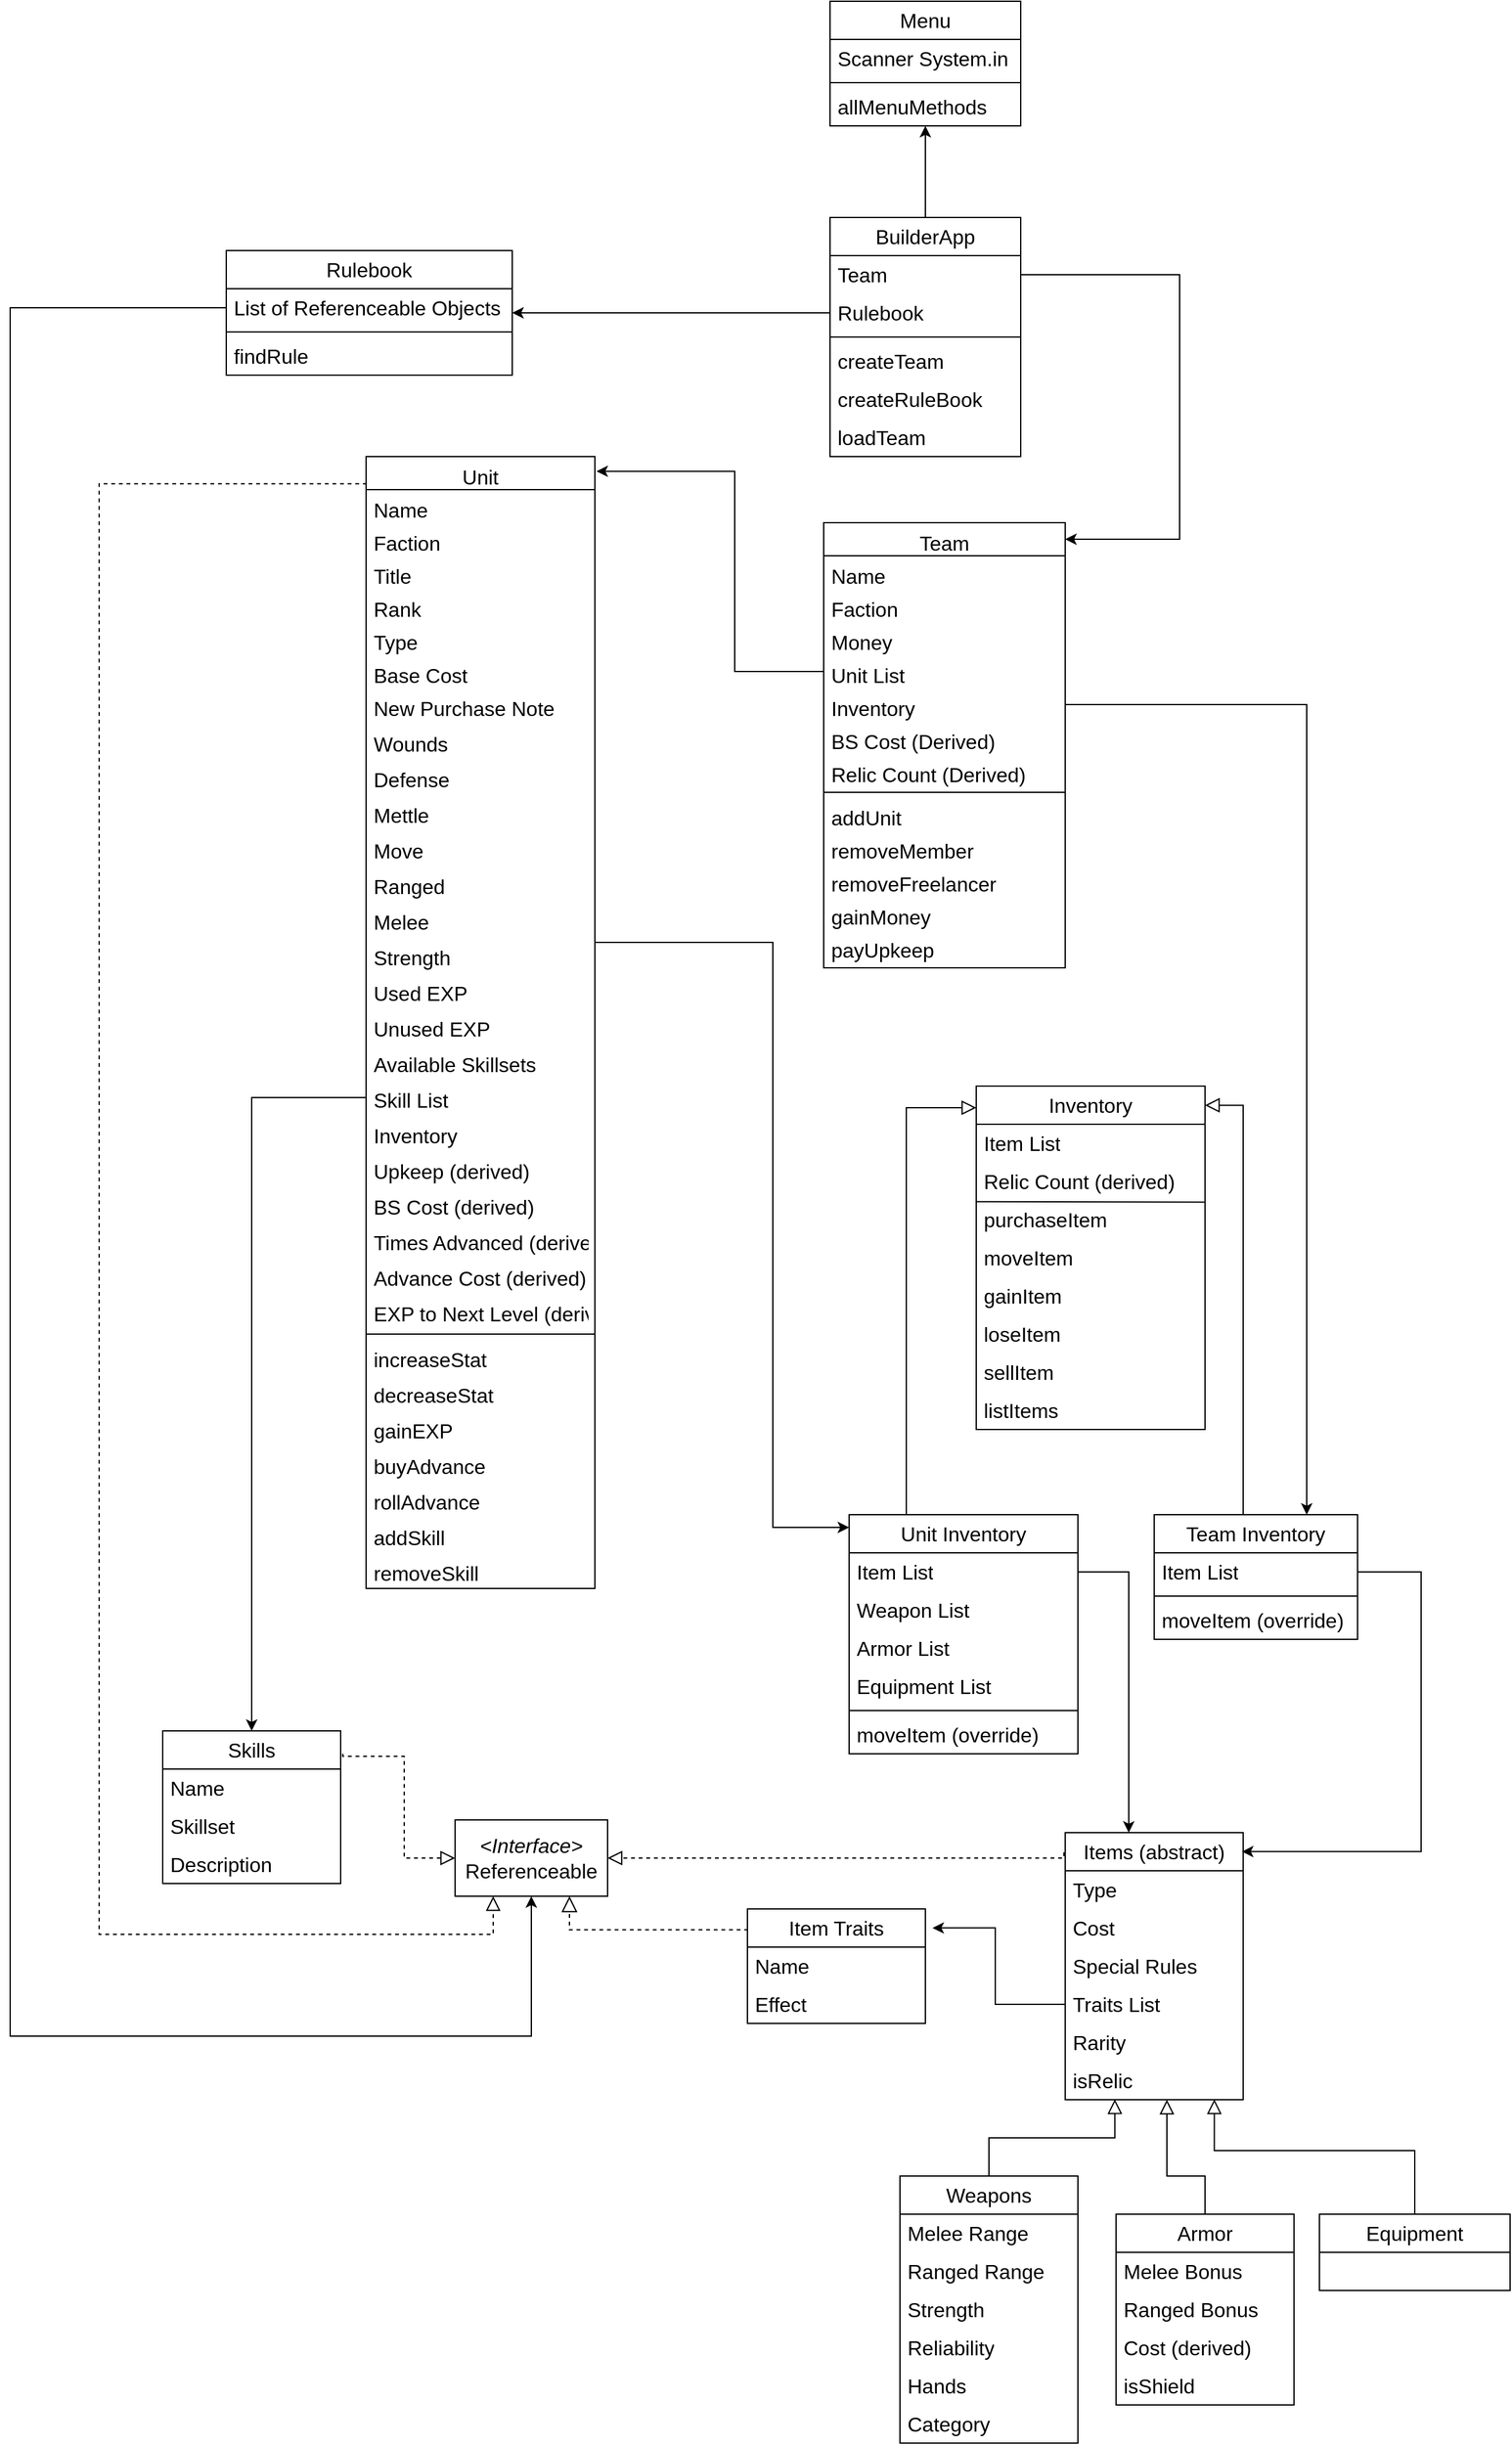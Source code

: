 <mxfile version="23.1.4" type="device">
  <diagram id="C5RBs43oDa-KdzZeNtuy" name="Page-1">
    <mxGraphModel dx="1877" dy="1738" grid="1" gridSize="10" guides="1" tooltips="1" connect="1" arrows="1" fold="1" page="1" pageScale="1" pageWidth="827" pageHeight="1169" math="0" shadow="0">
      <root>
        <mxCell id="WIyWlLk6GJQsqaUBKTNV-0" />
        <mxCell id="WIyWlLk6GJQsqaUBKTNV-1" parent="WIyWlLk6GJQsqaUBKTNV-0" />
        <mxCell id="zkfFHV4jXpPFQw0GAbJ--0" value="Unit" style="swimlane;fontStyle=0;align=center;verticalAlign=top;childLayout=stackLayout;horizontal=1;startSize=26;horizontalStack=0;resizeParent=1;resizeLast=0;collapsible=1;marginBottom=0;rounded=0;shadow=0;strokeWidth=1;fontSize=16;" parent="WIyWlLk6GJQsqaUBKTNV-1" vertex="1">
          <mxGeometry x="-230" y="-22" width="180" height="890" as="geometry">
            <mxRectangle x="130" y="40" width="160" height="26" as="alternateBounds" />
          </mxGeometry>
        </mxCell>
        <mxCell id="zkfFHV4jXpPFQw0GAbJ--1" value="Name" style="text;align=left;verticalAlign=top;spacingLeft=4;spacingRight=4;overflow=hidden;rotatable=0;points=[[0,0.5],[1,0.5]];portConstraint=eastwest;fontSize=16;" parent="zkfFHV4jXpPFQw0GAbJ--0" vertex="1">
          <mxGeometry y="26" width="180" height="26" as="geometry" />
        </mxCell>
        <mxCell id="zkfFHV4jXpPFQw0GAbJ--2" value="Faction" style="text;align=left;verticalAlign=top;spacingLeft=4;spacingRight=4;overflow=hidden;rotatable=0;points=[[0,0.5],[1,0.5]];portConstraint=eastwest;rounded=0;shadow=0;html=0;fontSize=16;" parent="zkfFHV4jXpPFQw0GAbJ--0" vertex="1">
          <mxGeometry y="52" width="180" height="26" as="geometry" />
        </mxCell>
        <mxCell id="zkfFHV4jXpPFQw0GAbJ--3" value="Title" style="text;align=left;verticalAlign=top;spacingLeft=4;spacingRight=4;overflow=hidden;rotatable=0;points=[[0,0.5],[1,0.5]];portConstraint=eastwest;rounded=0;shadow=0;html=0;fontSize=16;" parent="zkfFHV4jXpPFQw0GAbJ--0" vertex="1">
          <mxGeometry y="78" width="180" height="26" as="geometry" />
        </mxCell>
        <mxCell id="zkfFHV4jXpPFQw0GAbJ--5" value="Rank" style="text;align=left;verticalAlign=top;spacingLeft=4;spacingRight=4;overflow=hidden;rotatable=0;points=[[0,0.5],[1,0.5]];portConstraint=eastwest;fontSize=16;" parent="zkfFHV4jXpPFQw0GAbJ--0" vertex="1">
          <mxGeometry y="104" width="180" height="26" as="geometry" />
        </mxCell>
        <mxCell id="XmAUDb123JBUmeb0tgPc-13" value="Type" style="text;align=left;verticalAlign=top;spacingLeft=4;spacingRight=4;overflow=hidden;rotatable=0;points=[[0,0.5],[1,0.5]];portConstraint=eastwest;fontSize=16;" parent="zkfFHV4jXpPFQw0GAbJ--0" vertex="1">
          <mxGeometry y="130" width="180" height="26" as="geometry" />
        </mxCell>
        <mxCell id="XmAUDb123JBUmeb0tgPc-14" value="Base Cost" style="text;align=left;verticalAlign=top;spacingLeft=4;spacingRight=4;overflow=hidden;rotatable=0;points=[[0,0.5],[1,0.5]];portConstraint=eastwest;fontSize=16;" parent="zkfFHV4jXpPFQw0GAbJ--0" vertex="1">
          <mxGeometry y="156" width="180" height="26" as="geometry" />
        </mxCell>
        <mxCell id="XmAUDb123JBUmeb0tgPc-22" value="New Purchase Note" style="text;align=left;verticalAlign=top;spacingLeft=4;spacingRight=4;overflow=hidden;rotatable=0;points=[[0,0.5],[1,0.5]];portConstraint=eastwest;fontSize=16;" parent="zkfFHV4jXpPFQw0GAbJ--0" vertex="1">
          <mxGeometry y="182" width="180" height="28" as="geometry" />
        </mxCell>
        <mxCell id="nKGg7BLcYMt5oblcio4v-15" value="Wounds" style="text;align=left;verticalAlign=top;spacingLeft=4;spacingRight=4;overflow=hidden;rotatable=0;points=[[0,0.5],[1,0.5]];portConstraint=eastwest;fontSize=16;" parent="zkfFHV4jXpPFQw0GAbJ--0" vertex="1">
          <mxGeometry y="210" width="180" height="28" as="geometry" />
        </mxCell>
        <mxCell id="nKGg7BLcYMt5oblcio4v-16" value="Defense" style="text;align=left;verticalAlign=top;spacingLeft=4;spacingRight=4;overflow=hidden;rotatable=0;points=[[0,0.5],[1,0.5]];portConstraint=eastwest;fontSize=16;" parent="zkfFHV4jXpPFQw0GAbJ--0" vertex="1">
          <mxGeometry y="238" width="180" height="28" as="geometry" />
        </mxCell>
        <mxCell id="nKGg7BLcYMt5oblcio4v-17" value="Mettle" style="text;align=left;verticalAlign=top;spacingLeft=4;spacingRight=4;overflow=hidden;rotatable=0;points=[[0,0.5],[1,0.5]];portConstraint=eastwest;fontSize=16;" parent="zkfFHV4jXpPFQw0GAbJ--0" vertex="1">
          <mxGeometry y="266" width="180" height="28" as="geometry" />
        </mxCell>
        <mxCell id="nKGg7BLcYMt5oblcio4v-18" value="Move" style="text;align=left;verticalAlign=top;spacingLeft=4;spacingRight=4;overflow=hidden;rotatable=0;points=[[0,0.5],[1,0.5]];portConstraint=eastwest;fontSize=16;" parent="zkfFHV4jXpPFQw0GAbJ--0" vertex="1">
          <mxGeometry y="294" width="180" height="28" as="geometry" />
        </mxCell>
        <mxCell id="nKGg7BLcYMt5oblcio4v-19" value="Ranged" style="text;align=left;verticalAlign=top;spacingLeft=4;spacingRight=4;overflow=hidden;rotatable=0;points=[[0,0.5],[1,0.5]];portConstraint=eastwest;fontSize=16;" parent="zkfFHV4jXpPFQw0GAbJ--0" vertex="1">
          <mxGeometry y="322" width="180" height="28" as="geometry" />
        </mxCell>
        <mxCell id="nKGg7BLcYMt5oblcio4v-20" value="Melee" style="text;align=left;verticalAlign=top;spacingLeft=4;spacingRight=4;overflow=hidden;rotatable=0;points=[[0,0.5],[1,0.5]];portConstraint=eastwest;fontSize=16;" parent="zkfFHV4jXpPFQw0GAbJ--0" vertex="1">
          <mxGeometry y="350" width="180" height="28" as="geometry" />
        </mxCell>
        <mxCell id="nKGg7BLcYMt5oblcio4v-21" value="Strength" style="text;align=left;verticalAlign=top;spacingLeft=4;spacingRight=4;overflow=hidden;rotatable=0;points=[[0,0.5],[1,0.5]];portConstraint=eastwest;fontSize=16;" parent="zkfFHV4jXpPFQw0GAbJ--0" vertex="1">
          <mxGeometry y="378" width="180" height="28" as="geometry" />
        </mxCell>
        <mxCell id="XmAUDb123JBUmeb0tgPc-89" value="Used EXP" style="text;align=left;verticalAlign=top;spacingLeft=4;spacingRight=4;overflow=hidden;rotatable=0;points=[[0,0.5],[1,0.5]];portConstraint=eastwest;fontSize=16;" parent="zkfFHV4jXpPFQw0GAbJ--0" vertex="1">
          <mxGeometry y="406" width="180" height="28" as="geometry" />
        </mxCell>
        <mxCell id="nKGg7BLcYMt5oblcio4v-80" value="Unused EXP" style="text;align=left;verticalAlign=top;spacingLeft=4;spacingRight=4;overflow=hidden;rotatable=0;points=[[0,0.5],[1,0.5]];portConstraint=eastwest;fontSize=16;" parent="zkfFHV4jXpPFQw0GAbJ--0" vertex="1">
          <mxGeometry y="434" width="180" height="28" as="geometry" />
        </mxCell>
        <mxCell id="nKGg7BLcYMt5oblcio4v-87" value="Available Skillsets" style="text;align=left;verticalAlign=top;spacingLeft=4;spacingRight=4;overflow=hidden;rotatable=0;points=[[0,0.5],[1,0.5]];portConstraint=eastwest;fontSize=16;" parent="zkfFHV4jXpPFQw0GAbJ--0" vertex="1">
          <mxGeometry y="462" width="180" height="28" as="geometry" />
        </mxCell>
        <mxCell id="XmAUDb123JBUmeb0tgPc-23" value="Skill List" style="text;align=left;verticalAlign=top;spacingLeft=4;spacingRight=4;overflow=hidden;rotatable=0;points=[[0,0.5],[1,0.5]];portConstraint=eastwest;fontSize=16;" parent="zkfFHV4jXpPFQw0GAbJ--0" vertex="1">
          <mxGeometry y="490" width="180" height="28" as="geometry" />
        </mxCell>
        <mxCell id="XmAUDb123JBUmeb0tgPc-24" value="Inventory" style="text;align=left;verticalAlign=top;spacingLeft=4;spacingRight=4;overflow=hidden;rotatable=0;points=[[0,0.5],[1,0.5]];portConstraint=eastwest;fontSize=16;" parent="zkfFHV4jXpPFQw0GAbJ--0" vertex="1">
          <mxGeometry y="518" width="180" height="28" as="geometry" />
        </mxCell>
        <mxCell id="XmAUDb123JBUmeb0tgPc-32" value="Upkeep (derived)" style="text;align=left;verticalAlign=top;spacingLeft=4;spacingRight=4;overflow=hidden;rotatable=0;points=[[0,0.5],[1,0.5]];portConstraint=eastwest;fontSize=16;" parent="zkfFHV4jXpPFQw0GAbJ--0" vertex="1">
          <mxGeometry y="546" width="180" height="28" as="geometry" />
        </mxCell>
        <mxCell id="XmAUDb123JBUmeb0tgPc-33" value="BS Cost (derived)" style="text;align=left;verticalAlign=top;spacingLeft=4;spacingRight=4;overflow=hidden;rotatable=0;points=[[0,0.5],[1,0.5]];portConstraint=eastwest;fontSize=16;" parent="zkfFHV4jXpPFQw0GAbJ--0" vertex="1">
          <mxGeometry y="574" width="180" height="28" as="geometry" />
        </mxCell>
        <mxCell id="nKGg7BLcYMt5oblcio4v-82" value="Times Advanced (derived)" style="text;align=left;verticalAlign=top;spacingLeft=4;spacingRight=4;overflow=hidden;rotatable=0;points=[[0,0.5],[1,0.5]];portConstraint=eastwest;fontSize=16;" parent="zkfFHV4jXpPFQw0GAbJ--0" vertex="1">
          <mxGeometry y="602" width="180" height="28" as="geometry" />
        </mxCell>
        <mxCell id="nKGg7BLcYMt5oblcio4v-83" value="Advance Cost (derived)" style="text;align=left;verticalAlign=top;spacingLeft=4;spacingRight=4;overflow=hidden;rotatable=0;points=[[0,0.5],[1,0.5]];portConstraint=eastwest;fontSize=16;" parent="zkfFHV4jXpPFQw0GAbJ--0" vertex="1">
          <mxGeometry y="630" width="180" height="28" as="geometry" />
        </mxCell>
        <mxCell id="nKGg7BLcYMt5oblcio4v-81" value="EXP to Next Level (derived)" style="text;align=left;verticalAlign=top;spacingLeft=4;spacingRight=4;overflow=hidden;rotatable=0;points=[[0,0.5],[1,0.5]];portConstraint=eastwest;fontSize=16;" parent="zkfFHV4jXpPFQw0GAbJ--0" vertex="1">
          <mxGeometry y="658" width="180" height="28" as="geometry" />
        </mxCell>
        <mxCell id="zkfFHV4jXpPFQw0GAbJ--4" value="" style="line;html=1;strokeWidth=1;align=left;verticalAlign=middle;spacingTop=-1;spacingLeft=3;spacingRight=3;rotatable=0;labelPosition=right;points=[];portConstraint=eastwest;fontSize=16;" parent="zkfFHV4jXpPFQw0GAbJ--0" vertex="1">
          <mxGeometry y="686" width="180" height="8" as="geometry" />
        </mxCell>
        <mxCell id="nKGg7BLcYMt5oblcio4v-22" value="increaseStat" style="text;align=left;verticalAlign=top;spacingLeft=4;spacingRight=4;overflow=hidden;rotatable=0;points=[[0,0.5],[1,0.5]];portConstraint=eastwest;fontSize=16;" parent="zkfFHV4jXpPFQw0GAbJ--0" vertex="1">
          <mxGeometry y="694" width="180" height="28" as="geometry" />
        </mxCell>
        <mxCell id="nKGg7BLcYMt5oblcio4v-23" value="decreaseStat&#xa;" style="text;align=left;verticalAlign=top;spacingLeft=4;spacingRight=4;overflow=hidden;rotatable=0;points=[[0,0.5],[1,0.5]];portConstraint=eastwest;fontSize=16;" parent="zkfFHV4jXpPFQw0GAbJ--0" vertex="1">
          <mxGeometry y="722" width="180" height="28" as="geometry" />
        </mxCell>
        <mxCell id="nKGg7BLcYMt5oblcio4v-84" value="gainEXP" style="text;align=left;verticalAlign=top;spacingLeft=4;spacingRight=4;overflow=hidden;rotatable=0;points=[[0,0.5],[1,0.5]];portConstraint=eastwest;fontSize=16;" parent="zkfFHV4jXpPFQw0GAbJ--0" vertex="1">
          <mxGeometry y="750" width="180" height="28" as="geometry" />
        </mxCell>
        <mxCell id="nKGg7BLcYMt5oblcio4v-85" value="buyAdvance" style="text;align=left;verticalAlign=top;spacingLeft=4;spacingRight=4;overflow=hidden;rotatable=0;points=[[0,0.5],[1,0.5]];portConstraint=eastwest;fontSize=16;" parent="zkfFHV4jXpPFQw0GAbJ--0" vertex="1">
          <mxGeometry y="778" width="180" height="28" as="geometry" />
        </mxCell>
        <mxCell id="nKGg7BLcYMt5oblcio4v-86" value="rollAdvance" style="text;align=left;verticalAlign=top;spacingLeft=4;spacingRight=4;overflow=hidden;rotatable=0;points=[[0,0.5],[1,0.5]];portConstraint=eastwest;fontSize=16;" parent="zkfFHV4jXpPFQw0GAbJ--0" vertex="1">
          <mxGeometry y="806" width="180" height="28" as="geometry" />
        </mxCell>
        <mxCell id="nKGg7BLcYMt5oblcio4v-88" value="addSkill" style="text;align=left;verticalAlign=top;spacingLeft=4;spacingRight=4;overflow=hidden;rotatable=0;points=[[0,0.5],[1,0.5]];portConstraint=eastwest;fontSize=16;" parent="zkfFHV4jXpPFQw0GAbJ--0" vertex="1">
          <mxGeometry y="834" width="180" height="28" as="geometry" />
        </mxCell>
        <mxCell id="nKGg7BLcYMt5oblcio4v-89" value="removeSkill" style="text;align=left;verticalAlign=top;spacingLeft=4;spacingRight=4;overflow=hidden;rotatable=0;points=[[0,0.5],[1,0.5]];portConstraint=eastwest;fontSize=16;" parent="zkfFHV4jXpPFQw0GAbJ--0" vertex="1">
          <mxGeometry y="862" width="180" height="28" as="geometry" />
        </mxCell>
        <mxCell id="zkfFHV4jXpPFQw0GAbJ--17" value="Team" style="swimlane;fontStyle=0;align=center;verticalAlign=top;childLayout=stackLayout;horizontal=1;startSize=26;horizontalStack=0;resizeParent=1;resizeLast=0;collapsible=1;marginBottom=0;rounded=0;shadow=0;strokeWidth=1;fontSize=16;" parent="WIyWlLk6GJQsqaUBKTNV-1" vertex="1">
          <mxGeometry x="130" y="30" width="190" height="350" as="geometry">
            <mxRectangle x="550" y="140" width="160" height="26" as="alternateBounds" />
          </mxGeometry>
        </mxCell>
        <mxCell id="zkfFHV4jXpPFQw0GAbJ--22" value="Name" style="text;align=left;verticalAlign=top;spacingLeft=4;spacingRight=4;overflow=hidden;rotatable=0;points=[[0,0.5],[1,0.5]];portConstraint=eastwest;rounded=0;shadow=0;html=0;fontSize=16;" parent="zkfFHV4jXpPFQw0GAbJ--17" vertex="1">
          <mxGeometry y="26" width="190" height="26" as="geometry" />
        </mxCell>
        <mxCell id="XmAUDb123JBUmeb0tgPc-0" value="Faction" style="text;align=left;verticalAlign=top;spacingLeft=4;spacingRight=4;overflow=hidden;rotatable=0;points=[[0,0.5],[1,0.5]];portConstraint=eastwest;rounded=0;shadow=0;html=0;fontSize=16;" parent="zkfFHV4jXpPFQw0GAbJ--17" vertex="1">
          <mxGeometry y="52" width="190" height="26" as="geometry" />
        </mxCell>
        <mxCell id="zkfFHV4jXpPFQw0GAbJ--24" value="Money" style="text;align=left;verticalAlign=top;spacingLeft=4;spacingRight=4;overflow=hidden;rotatable=0;points=[[0,0.5],[1,0.5]];portConstraint=eastwest;fontSize=16;" parent="zkfFHV4jXpPFQw0GAbJ--17" vertex="1">
          <mxGeometry y="78" width="190" height="26" as="geometry" />
        </mxCell>
        <mxCell id="XmAUDb123JBUmeb0tgPc-11" value="Unit List" style="text;align=left;verticalAlign=top;spacingLeft=4;spacingRight=4;overflow=hidden;rotatable=0;points=[[0,0.5],[1,0.5]];portConstraint=eastwest;fontSize=16;" parent="zkfFHV4jXpPFQw0GAbJ--17" vertex="1">
          <mxGeometry y="104" width="190" height="26" as="geometry" />
        </mxCell>
        <mxCell id="XmAUDb123JBUmeb0tgPc-2" value="Inventory" style="text;align=left;verticalAlign=top;spacingLeft=4;spacingRight=4;overflow=hidden;rotatable=0;points=[[0,0.5],[1,0.5]];portConstraint=eastwest;fontSize=16;" parent="zkfFHV4jXpPFQw0GAbJ--17" vertex="1">
          <mxGeometry y="130" width="190" height="26" as="geometry" />
        </mxCell>
        <mxCell id="XmAUDb123JBUmeb0tgPc-3" value="BS Cost (Derived)" style="text;align=left;verticalAlign=top;spacingLeft=4;spacingRight=4;overflow=hidden;rotatable=0;points=[[0,0.5],[1,0.5]];portConstraint=eastwest;fontSize=16;" parent="zkfFHV4jXpPFQw0GAbJ--17" vertex="1">
          <mxGeometry y="156" width="190" height="26" as="geometry" />
        </mxCell>
        <mxCell id="XmAUDb123JBUmeb0tgPc-4" value="Relic Count (Derived)" style="text;align=left;verticalAlign=top;spacingLeft=4;spacingRight=4;overflow=hidden;rotatable=0;points=[[0,0.5],[1,0.5]];portConstraint=eastwest;fontSize=16;" parent="zkfFHV4jXpPFQw0GAbJ--17" vertex="1">
          <mxGeometry y="182" width="190" height="26" as="geometry" />
        </mxCell>
        <mxCell id="zkfFHV4jXpPFQw0GAbJ--23" value="" style="line;html=1;strokeWidth=1;align=left;verticalAlign=middle;spacingTop=-1;spacingLeft=3;spacingRight=3;rotatable=0;labelPosition=right;points=[];portConstraint=eastwest;fontSize=16;" parent="zkfFHV4jXpPFQw0GAbJ--17" vertex="1">
          <mxGeometry y="208" width="190" height="8" as="geometry" />
        </mxCell>
        <mxCell id="XmAUDb123JBUmeb0tgPc-5" value="addUnit" style="text;align=left;verticalAlign=top;spacingLeft=4;spacingRight=4;overflow=hidden;rotatable=0;points=[[0,0.5],[1,0.5]];portConstraint=eastwest;fontSize=16;" parent="zkfFHV4jXpPFQw0GAbJ--17" vertex="1">
          <mxGeometry y="216" width="190" height="26" as="geometry" />
        </mxCell>
        <mxCell id="XmAUDb123JBUmeb0tgPc-6" value="removeMember" style="text;align=left;verticalAlign=top;spacingLeft=4;spacingRight=4;overflow=hidden;rotatable=0;points=[[0,0.5],[1,0.5]];portConstraint=eastwest;fontSize=16;" parent="zkfFHV4jXpPFQw0GAbJ--17" vertex="1">
          <mxGeometry y="242" width="190" height="26" as="geometry" />
        </mxCell>
        <mxCell id="XmAUDb123JBUmeb0tgPc-7" value="removeFreelancer" style="text;align=left;verticalAlign=top;spacingLeft=4;spacingRight=4;overflow=hidden;rotatable=0;points=[[0,0.5],[1,0.5]];portConstraint=eastwest;fontSize=16;" parent="zkfFHV4jXpPFQw0GAbJ--17" vertex="1">
          <mxGeometry y="268" width="190" height="26" as="geometry" />
        </mxCell>
        <mxCell id="XmAUDb123JBUmeb0tgPc-8" value="gainMoney" style="text;align=left;verticalAlign=top;spacingLeft=4;spacingRight=4;overflow=hidden;rotatable=0;points=[[0,0.5],[1,0.5]];portConstraint=eastwest;fontSize=16;" parent="zkfFHV4jXpPFQw0GAbJ--17" vertex="1">
          <mxGeometry y="294" width="190" height="26" as="geometry" />
        </mxCell>
        <mxCell id="XmAUDb123JBUmeb0tgPc-9" value="payUpkeep" style="text;align=left;verticalAlign=top;spacingLeft=4;spacingRight=4;overflow=hidden;rotatable=0;points=[[0,0.5],[1,0.5]];portConstraint=eastwest;strokeWidth=2;fontSize=16;" parent="zkfFHV4jXpPFQw0GAbJ--17" vertex="1">
          <mxGeometry y="320" width="190" height="26" as="geometry" />
        </mxCell>
        <mxCell id="XmAUDb123JBUmeb0tgPc-12" value="" style="edgeStyle=orthogonalEdgeStyle;rounded=0;orthogonalLoop=1;jettySize=auto;html=1;fontSize=16;entryX=1.007;entryY=0.013;entryDx=0;entryDy=0;entryPerimeter=0;" parent="WIyWlLk6GJQsqaUBKTNV-1" source="XmAUDb123JBUmeb0tgPc-11" target="zkfFHV4jXpPFQw0GAbJ--0" edge="1">
          <mxGeometry relative="1" as="geometry">
            <mxPoint y="-70" as="targetPoint" />
            <Array as="points">
              <mxPoint x="60" y="147" />
              <mxPoint x="60" y="-10" />
            </Array>
          </mxGeometry>
        </mxCell>
        <mxCell id="XmAUDb123JBUmeb0tgPc-40" style="edgeStyle=orthogonalEdgeStyle;rounded=0;orthogonalLoop=1;jettySize=auto;html=1;exitX=1;exitY=0.5;exitDx=0;exitDy=0;entryX=0.75;entryY=0;entryDx=0;entryDy=0;fontSize=16;" parent="WIyWlLk6GJQsqaUBKTNV-1" source="XmAUDb123JBUmeb0tgPc-2" target="XmAUDb123JBUmeb0tgPc-98" edge="1">
          <mxGeometry relative="1" as="geometry">
            <mxPoint x="533" y="821" as="targetPoint" />
            <Array as="points">
              <mxPoint x="510" y="173" />
            </Array>
          </mxGeometry>
        </mxCell>
        <mxCell id="XmAUDb123JBUmeb0tgPc-46" value="Inventory" style="swimlane;fontStyle=0;childLayout=stackLayout;horizontal=1;startSize=30;horizontalStack=0;resizeParent=1;resizeParentMax=0;resizeLast=0;collapsible=1;marginBottom=0;whiteSpace=wrap;html=1;fontSize=16;" parent="WIyWlLk6GJQsqaUBKTNV-1" vertex="1">
          <mxGeometry x="250" y="473" width="180" height="270" as="geometry" />
        </mxCell>
        <mxCell id="XmAUDb123JBUmeb0tgPc-120" value="&lt;div style=&quot;font-size: 16px;&quot;&gt;Item List&lt;/div&gt;" style="text;strokeColor=none;fillColor=none;align=left;verticalAlign=middle;spacingLeft=4;spacingRight=4;overflow=hidden;points=[[0,0.5],[1,0.5]];portConstraint=eastwest;rotatable=0;whiteSpace=wrap;html=1;fontSize=16;" parent="XmAUDb123JBUmeb0tgPc-46" vertex="1">
          <mxGeometry y="30" width="180" height="30" as="geometry" />
        </mxCell>
        <mxCell id="XmAUDb123JBUmeb0tgPc-90" value="Relic Count (derived)" style="text;strokeColor=none;fillColor=none;align=left;verticalAlign=middle;spacingLeft=4;spacingRight=4;overflow=hidden;points=[[0,0.5],[1,0.5]];portConstraint=eastwest;rotatable=0;whiteSpace=wrap;html=1;fontSize=16;" parent="XmAUDb123JBUmeb0tgPc-46" vertex="1">
          <mxGeometry y="60" width="180" height="30" as="geometry" />
        </mxCell>
        <mxCell id="XmAUDb123JBUmeb0tgPc-110" value="purchaseItem" style="text;strokeColor=none;fillColor=none;align=left;verticalAlign=middle;spacingLeft=4;spacingRight=4;overflow=hidden;points=[[0,0.5],[1,0.5]];portConstraint=eastwest;rotatable=0;whiteSpace=wrap;html=1;fontSize=16;" parent="XmAUDb123JBUmeb0tgPc-46" vertex="1">
          <mxGeometry y="90" width="180" height="30" as="geometry" />
        </mxCell>
        <mxCell id="XmAUDb123JBUmeb0tgPc-117" value="" style="endArrow=none;html=1;rounded=0;exitX=-0.003;exitY=0.029;exitDx=0;exitDy=0;exitPerimeter=0;entryX=0.997;entryY=1.043;entryDx=0;entryDy=0;entryPerimeter=0;fontSize=16;" parent="XmAUDb123JBUmeb0tgPc-46" source="XmAUDb123JBUmeb0tgPc-110" target="XmAUDb123JBUmeb0tgPc-90" edge="1">
          <mxGeometry width="50" height="50" relative="1" as="geometry">
            <mxPoint x="90" y="110" as="sourcePoint" />
            <mxPoint x="140" y="60" as="targetPoint" />
          </mxGeometry>
        </mxCell>
        <mxCell id="XmAUDb123JBUmeb0tgPc-113" value="&lt;div style=&quot;font-size: 16px;&quot;&gt;moveItem&lt;/div&gt;" style="text;strokeColor=none;fillColor=none;align=left;verticalAlign=middle;spacingLeft=4;spacingRight=4;overflow=hidden;points=[[0,0.5],[1,0.5]];portConstraint=eastwest;rotatable=0;whiteSpace=wrap;html=1;fontSize=16;" parent="XmAUDb123JBUmeb0tgPc-46" vertex="1">
          <mxGeometry y="120" width="180" height="30" as="geometry" />
        </mxCell>
        <mxCell id="XmAUDb123JBUmeb0tgPc-111" value="gainItem" style="text;strokeColor=none;fillColor=none;align=left;verticalAlign=middle;spacingLeft=4;spacingRight=4;overflow=hidden;points=[[0,0.5],[1,0.5]];portConstraint=eastwest;rotatable=0;whiteSpace=wrap;html=1;fontSize=16;" parent="XmAUDb123JBUmeb0tgPc-46" vertex="1">
          <mxGeometry y="150" width="180" height="30" as="geometry" />
        </mxCell>
        <mxCell id="XmAUDb123JBUmeb0tgPc-115" value="loseItem" style="text;strokeColor=none;fillColor=none;align=left;verticalAlign=middle;spacingLeft=4;spacingRight=4;overflow=hidden;points=[[0,0.5],[1,0.5]];portConstraint=eastwest;rotatable=0;whiteSpace=wrap;html=1;fontSize=16;" parent="XmAUDb123JBUmeb0tgPc-46" vertex="1">
          <mxGeometry y="180" width="180" height="30" as="geometry" />
        </mxCell>
        <mxCell id="XmAUDb123JBUmeb0tgPc-116" value="sellItem" style="text;strokeColor=none;fillColor=none;align=left;verticalAlign=middle;spacingLeft=4;spacingRight=4;overflow=hidden;points=[[0,0.5],[1,0.5]];portConstraint=eastwest;rotatable=0;whiteSpace=wrap;html=1;fontSize=16;" parent="XmAUDb123JBUmeb0tgPc-46" vertex="1">
          <mxGeometry y="210" width="180" height="30" as="geometry" />
        </mxCell>
        <mxCell id="XmAUDb123JBUmeb0tgPc-126" value="listItems" style="text;strokeColor=none;fillColor=none;align=left;verticalAlign=middle;spacingLeft=4;spacingRight=4;overflow=hidden;points=[[0,0.5],[1,0.5]];portConstraint=eastwest;rotatable=0;whiteSpace=wrap;html=1;fontSize=16;" parent="XmAUDb123JBUmeb0tgPc-46" vertex="1">
          <mxGeometry y="240" width="180" height="30" as="geometry" />
        </mxCell>
        <mxCell id="XmAUDb123JBUmeb0tgPc-109" style="edgeStyle=orthogonalEdgeStyle;rounded=0;orthogonalLoop=1;jettySize=auto;html=1;endArrow=block;endFill=0;exitX=0.25;exitY=0;exitDx=0;exitDy=0;endSize=9;fontSize=16;" parent="WIyWlLk6GJQsqaUBKTNV-1" source="XmAUDb123JBUmeb0tgPc-51" target="XmAUDb123JBUmeb0tgPc-46" edge="1">
          <mxGeometry relative="1" as="geometry">
            <mxPoint x="420" y="590" as="sourcePoint" />
            <mxPoint x="260" y="480" as="targetPoint" />
            <Array as="points">
              <mxPoint x="195" y="490" />
            </Array>
          </mxGeometry>
        </mxCell>
        <mxCell id="XmAUDb123JBUmeb0tgPc-51" value="Unit Inventory" style="swimlane;fontStyle=0;childLayout=stackLayout;horizontal=1;startSize=30;horizontalStack=0;resizeParent=1;resizeParentMax=0;resizeLast=0;collapsible=1;marginBottom=0;whiteSpace=wrap;html=1;fontSize=16;" parent="WIyWlLk6GJQsqaUBKTNV-1" vertex="1">
          <mxGeometry x="150" y="810" width="180" height="188" as="geometry" />
        </mxCell>
        <mxCell id="XmAUDb123JBUmeb0tgPc-121" value="Item List" style="text;strokeColor=none;fillColor=none;align=left;verticalAlign=middle;spacingLeft=4;spacingRight=4;overflow=hidden;points=[[0,0.5],[1,0.5]];portConstraint=eastwest;rotatable=0;whiteSpace=wrap;html=1;fontSize=16;" parent="XmAUDb123JBUmeb0tgPc-51" vertex="1">
          <mxGeometry y="30" width="180" height="30" as="geometry" />
        </mxCell>
        <mxCell id="XmAUDb123JBUmeb0tgPc-52" value="Weapon List" style="text;strokeColor=none;fillColor=none;align=left;verticalAlign=middle;spacingLeft=4;spacingRight=4;overflow=hidden;points=[[0,0.5],[1,0.5]];portConstraint=eastwest;rotatable=0;whiteSpace=wrap;html=1;fontSize=16;" parent="XmAUDb123JBUmeb0tgPc-51" vertex="1">
          <mxGeometry y="60" width="180" height="30" as="geometry" />
        </mxCell>
        <mxCell id="XmAUDb123JBUmeb0tgPc-53" value="Armor List" style="text;strokeColor=none;fillColor=none;align=left;verticalAlign=middle;spacingLeft=4;spacingRight=4;overflow=hidden;points=[[0,0.5],[1,0.5]];portConstraint=eastwest;rotatable=0;whiteSpace=wrap;html=1;fontSize=16;" parent="XmAUDb123JBUmeb0tgPc-51" vertex="1">
          <mxGeometry y="90" width="180" height="30" as="geometry" />
        </mxCell>
        <mxCell id="XmAUDb123JBUmeb0tgPc-54" value="Equipment List" style="text;strokeColor=none;fillColor=none;align=left;verticalAlign=middle;spacingLeft=4;spacingRight=4;overflow=hidden;points=[[0,0.5],[1,0.5]];portConstraint=eastwest;rotatable=0;whiteSpace=wrap;html=1;fontSize=16;" parent="XmAUDb123JBUmeb0tgPc-51" vertex="1">
          <mxGeometry y="120" width="180" height="30" as="geometry" />
        </mxCell>
        <mxCell id="XmAUDb123JBUmeb0tgPc-96" value="" style="line;html=1;strokeWidth=1;align=left;verticalAlign=middle;spacingTop=-1;spacingLeft=3;spacingRight=3;rotatable=0;labelPosition=right;points=[];portConstraint=eastwest;fontSize=16;" parent="XmAUDb123JBUmeb0tgPc-51" vertex="1">
          <mxGeometry y="150" width="180" height="8" as="geometry" />
        </mxCell>
        <mxCell id="XmAUDb123JBUmeb0tgPc-97" value="moveItem (override)" style="text;strokeColor=none;fillColor=none;align=left;verticalAlign=middle;spacingLeft=4;spacingRight=4;overflow=hidden;points=[[0,0.5],[1,0.5]];portConstraint=eastwest;rotatable=0;whiteSpace=wrap;html=1;fontSize=16;" parent="XmAUDb123JBUmeb0tgPc-51" vertex="1">
          <mxGeometry y="158" width="180" height="30" as="geometry" />
        </mxCell>
        <mxCell id="XmAUDb123JBUmeb0tgPc-56" style="edgeStyle=orthogonalEdgeStyle;rounded=0;orthogonalLoop=1;jettySize=auto;html=1;exitX=1;exitY=0.5;exitDx=0;exitDy=0;fontSize=16;" parent="WIyWlLk6GJQsqaUBKTNV-1" source="XmAUDb123JBUmeb0tgPc-24" target="XmAUDb123JBUmeb0tgPc-51" edge="1">
          <mxGeometry relative="1" as="geometry">
            <Array as="points">
              <mxPoint x="90" y="360" />
              <mxPoint x="90" y="820" />
            </Array>
          </mxGeometry>
        </mxCell>
        <mxCell id="XmAUDb123JBUmeb0tgPc-98" value="Team Inventory" style="swimlane;fontStyle=0;childLayout=stackLayout;horizontal=1;startSize=30;horizontalStack=0;resizeParent=1;resizeParentMax=0;resizeLast=0;collapsible=1;marginBottom=0;whiteSpace=wrap;html=1;fontSize=16;" parent="WIyWlLk6GJQsqaUBKTNV-1" vertex="1">
          <mxGeometry x="390" y="810" width="160" height="98" as="geometry" />
        </mxCell>
        <mxCell id="XmAUDb123JBUmeb0tgPc-99" value="Item List" style="text;strokeColor=none;fillColor=none;align=left;verticalAlign=middle;spacingLeft=4;spacingRight=4;overflow=hidden;points=[[0,0.5],[1,0.5]];portConstraint=eastwest;rotatable=0;whiteSpace=wrap;html=1;fontSize=16;" parent="XmAUDb123JBUmeb0tgPc-98" vertex="1">
          <mxGeometry y="30" width="160" height="30" as="geometry" />
        </mxCell>
        <mxCell id="XmAUDb123JBUmeb0tgPc-103" value="" style="line;html=1;strokeWidth=1;align=left;verticalAlign=middle;spacingTop=-1;spacingLeft=3;spacingRight=3;rotatable=0;labelPosition=right;points=[];portConstraint=eastwest;fontSize=16;" parent="XmAUDb123JBUmeb0tgPc-98" vertex="1">
          <mxGeometry y="60" width="160" height="8" as="geometry" />
        </mxCell>
        <mxCell id="XmAUDb123JBUmeb0tgPc-107" value="&lt;div style=&quot;font-size: 16px;&quot;&gt;moveItem (override)&lt;br style=&quot;font-size: 16px;&quot;&gt;&lt;/div&gt;" style="text;strokeColor=none;fillColor=none;align=left;verticalAlign=middle;spacingLeft=4;spacingRight=4;overflow=hidden;points=[[0,0.5],[1,0.5]];portConstraint=eastwest;rotatable=0;whiteSpace=wrap;html=1;fontSize=16;" parent="XmAUDb123JBUmeb0tgPc-98" vertex="1">
          <mxGeometry y="68" width="160" height="30" as="geometry" />
        </mxCell>
        <mxCell id="XmAUDb123JBUmeb0tgPc-122" style="edgeStyle=orthogonalEdgeStyle;rounded=0;orthogonalLoop=1;jettySize=auto;html=1;exitX=0.5;exitY=0;exitDx=0;exitDy=0;endArrow=block;endFill=0;entryX=1;entryY=0.056;entryDx=0;entryDy=0;entryPerimeter=0;endSize=9;fontSize=16;" parent="WIyWlLk6GJQsqaUBKTNV-1" source="XmAUDb123JBUmeb0tgPc-98" target="XmAUDb123JBUmeb0tgPc-46" edge="1">
          <mxGeometry relative="1" as="geometry">
            <mxPoint x="530" y="670" as="targetPoint" />
            <Array as="points">
              <mxPoint x="460" y="488" />
            </Array>
          </mxGeometry>
        </mxCell>
        <mxCell id="fX-_8mDt-YPva1WNbizK-2" style="edgeStyle=orthogonalEdgeStyle;rounded=0;orthogonalLoop=1;jettySize=auto;html=1;exitX=-0.007;exitY=0.074;exitDx=0;exitDy=0;entryX=1;entryY=0.5;entryDx=0;entryDy=0;dashed=1;endArrow=block;endFill=0;endSize=9;exitPerimeter=0;fontSize=16;" parent="WIyWlLk6GJQsqaUBKTNV-1" source="XmAUDb123JBUmeb0tgPc-127" target="fX-_8mDt-YPva1WNbizK-0" edge="1">
          <mxGeometry relative="1" as="geometry">
            <Array as="points">
              <mxPoint x="319" y="1080" />
            </Array>
          </mxGeometry>
        </mxCell>
        <mxCell id="XmAUDb123JBUmeb0tgPc-127" value="Items (abstract)" style="swimlane;fontStyle=0;childLayout=stackLayout;horizontal=1;startSize=30;horizontalStack=0;resizeParent=1;resizeParentMax=0;resizeLast=0;collapsible=1;marginBottom=0;whiteSpace=wrap;html=1;fontSize=16;" parent="WIyWlLk6GJQsqaUBKTNV-1" vertex="1">
          <mxGeometry x="320" y="1060" width="140" height="210" as="geometry" />
        </mxCell>
        <mxCell id="XmAUDb123JBUmeb0tgPc-128" value="Type" style="text;strokeColor=none;fillColor=none;align=left;verticalAlign=middle;spacingLeft=4;spacingRight=4;overflow=hidden;points=[[0,0.5],[1,0.5]];portConstraint=eastwest;rotatable=0;whiteSpace=wrap;html=1;fontSize=16;" parent="XmAUDb123JBUmeb0tgPc-127" vertex="1">
          <mxGeometry y="30" width="140" height="30" as="geometry" />
        </mxCell>
        <mxCell id="XmAUDb123JBUmeb0tgPc-129" value="Cost" style="text;strokeColor=none;fillColor=none;align=left;verticalAlign=middle;spacingLeft=4;spacingRight=4;overflow=hidden;points=[[0,0.5],[1,0.5]];portConstraint=eastwest;rotatable=0;whiteSpace=wrap;html=1;fontSize=16;" parent="XmAUDb123JBUmeb0tgPc-127" vertex="1">
          <mxGeometry y="60" width="140" height="30" as="geometry" />
        </mxCell>
        <mxCell id="XmAUDb123JBUmeb0tgPc-130" value="Special Rules" style="text;strokeColor=none;fillColor=none;align=left;verticalAlign=middle;spacingLeft=4;spacingRight=4;overflow=hidden;points=[[0,0.5],[1,0.5]];portConstraint=eastwest;rotatable=0;whiteSpace=wrap;html=1;fontSize=16;" parent="XmAUDb123JBUmeb0tgPc-127" vertex="1">
          <mxGeometry y="90" width="140" height="30" as="geometry" />
        </mxCell>
        <mxCell id="XmAUDb123JBUmeb0tgPc-131" value="Traits List" style="text;strokeColor=none;fillColor=none;align=left;verticalAlign=middle;spacingLeft=4;spacingRight=4;overflow=hidden;points=[[0,0.5],[1,0.5]];portConstraint=eastwest;rotatable=0;whiteSpace=wrap;html=1;fontSize=16;" parent="XmAUDb123JBUmeb0tgPc-127" vertex="1">
          <mxGeometry y="120" width="140" height="30" as="geometry" />
        </mxCell>
        <mxCell id="XmAUDb123JBUmeb0tgPc-136" value="Rarity" style="text;strokeColor=none;fillColor=none;align=left;verticalAlign=middle;spacingLeft=4;spacingRight=4;overflow=hidden;points=[[0,0.5],[1,0.5]];portConstraint=eastwest;rotatable=0;whiteSpace=wrap;html=1;fontSize=16;" parent="XmAUDb123JBUmeb0tgPc-127" vertex="1">
          <mxGeometry y="150" width="140" height="30" as="geometry" />
        </mxCell>
        <mxCell id="XmAUDb123JBUmeb0tgPc-137" value="isRelic" style="text;strokeColor=none;fillColor=none;align=left;verticalAlign=middle;spacingLeft=4;spacingRight=4;overflow=hidden;points=[[0,0.5],[1,0.5]];portConstraint=eastwest;rotatable=0;whiteSpace=wrap;html=1;fontSize=16;" parent="XmAUDb123JBUmeb0tgPc-127" vertex="1">
          <mxGeometry y="180" width="140" height="30" as="geometry" />
        </mxCell>
        <mxCell id="XmAUDb123JBUmeb0tgPc-138" style="edgeStyle=orthogonalEdgeStyle;rounded=0;orthogonalLoop=1;jettySize=auto;html=1;exitX=0.5;exitY=0;exitDx=0;exitDy=0;endArrow=block;endFill=0;entryX=0.838;entryY=0.99;entryDx=0;entryDy=0;entryPerimeter=0;endSize=9;fontSize=16;" parent="WIyWlLk6GJQsqaUBKTNV-1" source="XmAUDb123JBUmeb0tgPc-132" target="XmAUDb123JBUmeb0tgPc-137" edge="1">
          <mxGeometry relative="1" as="geometry">
            <mxPoint x="460" y="1290" as="targetPoint" />
            <Array as="points">
              <mxPoint x="595" y="1310" />
              <mxPoint x="437" y="1310" />
            </Array>
          </mxGeometry>
        </mxCell>
        <mxCell id="XmAUDb123JBUmeb0tgPc-132" value="Equipment" style="swimlane;fontStyle=0;childLayout=stackLayout;horizontal=1;startSize=30;horizontalStack=0;resizeParent=1;resizeParentMax=0;resizeLast=0;collapsible=1;marginBottom=0;whiteSpace=wrap;html=1;fontSize=16;" parent="WIyWlLk6GJQsqaUBKTNV-1" vertex="1">
          <mxGeometry x="520" y="1360" width="150" height="60" as="geometry" />
        </mxCell>
        <mxCell id="XmAUDb123JBUmeb0tgPc-139" value="Armor" style="swimlane;fontStyle=0;childLayout=stackLayout;horizontal=1;startSize=30;horizontalStack=0;resizeParent=1;resizeParentMax=0;resizeLast=0;collapsible=1;marginBottom=0;whiteSpace=wrap;html=1;fontSize=16;" parent="WIyWlLk6GJQsqaUBKTNV-1" vertex="1">
          <mxGeometry x="360" y="1360" width="140" height="150" as="geometry" />
        </mxCell>
        <mxCell id="XmAUDb123JBUmeb0tgPc-140" value="Melee Bonus" style="text;strokeColor=none;fillColor=none;align=left;verticalAlign=middle;spacingLeft=4;spacingRight=4;overflow=hidden;points=[[0,0.5],[1,0.5]];portConstraint=eastwest;rotatable=0;whiteSpace=wrap;html=1;fontSize=16;" parent="XmAUDb123JBUmeb0tgPc-139" vertex="1">
          <mxGeometry y="30" width="140" height="30" as="geometry" />
        </mxCell>
        <mxCell id="XmAUDb123JBUmeb0tgPc-141" value="Ranged Bonus" style="text;strokeColor=none;fillColor=none;align=left;verticalAlign=middle;spacingLeft=4;spacingRight=4;overflow=hidden;points=[[0,0.5],[1,0.5]];portConstraint=eastwest;rotatable=0;whiteSpace=wrap;html=1;fontSize=16;" parent="XmAUDb123JBUmeb0tgPc-139" vertex="1">
          <mxGeometry y="60" width="140" height="30" as="geometry" />
        </mxCell>
        <mxCell id="XmAUDb123JBUmeb0tgPc-142" value="Cost (derived)" style="text;strokeColor=none;fillColor=none;align=left;verticalAlign=middle;spacingLeft=4;spacingRight=4;overflow=hidden;points=[[0,0.5],[1,0.5]];portConstraint=eastwest;rotatable=0;whiteSpace=wrap;html=1;fontSize=16;" parent="XmAUDb123JBUmeb0tgPc-139" vertex="1">
          <mxGeometry y="90" width="140" height="30" as="geometry" />
        </mxCell>
        <mxCell id="XmAUDb123JBUmeb0tgPc-146" value="isShield" style="text;strokeColor=none;fillColor=none;align=left;verticalAlign=middle;spacingLeft=4;spacingRight=4;overflow=hidden;points=[[0,0.5],[1,0.5]];portConstraint=eastwest;rotatable=0;whiteSpace=wrap;html=1;fontSize=16;" parent="XmAUDb123JBUmeb0tgPc-139" vertex="1">
          <mxGeometry y="120" width="140" height="30" as="geometry" />
        </mxCell>
        <mxCell id="XmAUDb123JBUmeb0tgPc-143" style="edgeStyle=orthogonalEdgeStyle;rounded=0;orthogonalLoop=1;jettySize=auto;html=1;endArrow=block;endFill=0;exitX=0.5;exitY=0;exitDx=0;exitDy=0;endSize=9;fontSize=16;" parent="WIyWlLk6GJQsqaUBKTNV-1" source="XmAUDb123JBUmeb0tgPc-139" target="XmAUDb123JBUmeb0tgPc-137" edge="1">
          <mxGeometry relative="1" as="geometry">
            <mxPoint x="630" y="1470" as="targetPoint" />
            <Array as="points">
              <mxPoint x="430" y="1330" />
              <mxPoint x="400" y="1330" />
            </Array>
          </mxGeometry>
        </mxCell>
        <mxCell id="XmAUDb123JBUmeb0tgPc-148" value="Weapons" style="swimlane;fontStyle=0;childLayout=stackLayout;horizontal=1;startSize=30;horizontalStack=0;resizeParent=1;resizeParentMax=0;resizeLast=0;collapsible=1;marginBottom=0;whiteSpace=wrap;html=1;fontSize=16;" parent="WIyWlLk6GJQsqaUBKTNV-1" vertex="1">
          <mxGeometry x="190" y="1330" width="140" height="210" as="geometry" />
        </mxCell>
        <mxCell id="XmAUDb123JBUmeb0tgPc-149" value="Melee Range" style="text;strokeColor=none;fillColor=none;align=left;verticalAlign=middle;spacingLeft=4;spacingRight=4;overflow=hidden;points=[[0,0.5],[1,0.5]];portConstraint=eastwest;rotatable=0;whiteSpace=wrap;html=1;fontSize=16;" parent="XmAUDb123JBUmeb0tgPc-148" vertex="1">
          <mxGeometry y="30" width="140" height="30" as="geometry" />
        </mxCell>
        <mxCell id="XmAUDb123JBUmeb0tgPc-150" value="&lt;div style=&quot;font-size: 16px;&quot;&gt;Ranged Range&lt;/div&gt;" style="text;strokeColor=none;fillColor=none;align=left;verticalAlign=middle;spacingLeft=4;spacingRight=4;overflow=hidden;points=[[0,0.5],[1,0.5]];portConstraint=eastwest;rotatable=0;whiteSpace=wrap;html=1;fontSize=16;" parent="XmAUDb123JBUmeb0tgPc-148" vertex="1">
          <mxGeometry y="60" width="140" height="30" as="geometry" />
        </mxCell>
        <mxCell id="XmAUDb123JBUmeb0tgPc-151" value="Strength" style="text;strokeColor=none;fillColor=none;align=left;verticalAlign=middle;spacingLeft=4;spacingRight=4;overflow=hidden;points=[[0,0.5],[1,0.5]];portConstraint=eastwest;rotatable=0;whiteSpace=wrap;html=1;fontSize=16;" parent="XmAUDb123JBUmeb0tgPc-148" vertex="1">
          <mxGeometry y="90" width="140" height="30" as="geometry" />
        </mxCell>
        <mxCell id="XmAUDb123JBUmeb0tgPc-152" value="Reliability" style="text;strokeColor=none;fillColor=none;align=left;verticalAlign=middle;spacingLeft=4;spacingRight=4;overflow=hidden;points=[[0,0.5],[1,0.5]];portConstraint=eastwest;rotatable=0;whiteSpace=wrap;html=1;fontSize=16;" parent="XmAUDb123JBUmeb0tgPc-148" vertex="1">
          <mxGeometry y="120" width="140" height="30" as="geometry" />
        </mxCell>
        <mxCell id="XmAUDb123JBUmeb0tgPc-153" value="Hands" style="text;strokeColor=none;fillColor=none;align=left;verticalAlign=middle;spacingLeft=4;spacingRight=4;overflow=hidden;points=[[0,0.5],[1,0.5]];portConstraint=eastwest;rotatable=0;whiteSpace=wrap;html=1;fontSize=16;" parent="XmAUDb123JBUmeb0tgPc-148" vertex="1">
          <mxGeometry y="150" width="140" height="30" as="geometry" />
        </mxCell>
        <mxCell id="XmAUDb123JBUmeb0tgPc-154" value="Category" style="text;strokeColor=none;fillColor=none;align=left;verticalAlign=middle;spacingLeft=4;spacingRight=4;overflow=hidden;points=[[0,0.5],[1,0.5]];portConstraint=eastwest;rotatable=0;whiteSpace=wrap;html=1;fontSize=16;" parent="XmAUDb123JBUmeb0tgPc-148" vertex="1">
          <mxGeometry y="180" width="140" height="30" as="geometry" />
        </mxCell>
        <mxCell id="XmAUDb123JBUmeb0tgPc-156" style="edgeStyle=orthogonalEdgeStyle;rounded=0;orthogonalLoop=1;jettySize=auto;html=1;entryX=0.279;entryY=0.99;entryDx=0;entryDy=0;entryPerimeter=0;endArrow=block;endFill=0;endSize=9;fontSize=16;" parent="WIyWlLk6GJQsqaUBKTNV-1" source="XmAUDb123JBUmeb0tgPc-148" target="XmAUDb123JBUmeb0tgPc-137" edge="1">
          <mxGeometry relative="1" as="geometry" />
        </mxCell>
        <mxCell id="XmAUDb123JBUmeb0tgPc-157" style="edgeStyle=orthogonalEdgeStyle;rounded=0;orthogonalLoop=1;jettySize=auto;html=1;entryX=0.993;entryY=0.071;entryDx=0;entryDy=0;entryPerimeter=0;exitX=1;exitY=0.5;exitDx=0;exitDy=0;fontSize=16;" parent="WIyWlLk6GJQsqaUBKTNV-1" source="XmAUDb123JBUmeb0tgPc-99" target="XmAUDb123JBUmeb0tgPc-127" edge="1">
          <mxGeometry relative="1" as="geometry">
            <mxPoint x="-100" y="980" as="targetPoint" />
            <Array as="points">
              <mxPoint x="600" y="855" />
              <mxPoint x="600" y="1075" />
            </Array>
          </mxGeometry>
        </mxCell>
        <mxCell id="XmAUDb123JBUmeb0tgPc-158" style="edgeStyle=orthogonalEdgeStyle;rounded=0;orthogonalLoop=1;jettySize=auto;html=1;exitX=1;exitY=0.5;exitDx=0;exitDy=0;fontSize=16;" parent="WIyWlLk6GJQsqaUBKTNV-1" source="XmAUDb123JBUmeb0tgPc-121" target="XmAUDb123JBUmeb0tgPc-127" edge="1">
          <mxGeometry relative="1" as="geometry">
            <Array as="points">
              <mxPoint x="370" y="855" />
            </Array>
            <mxPoint x="310" y="854.997" as="sourcePoint" />
            <mxPoint x="410" y="1000" as="targetPoint" />
          </mxGeometry>
        </mxCell>
        <mxCell id="fX-_8mDt-YPva1WNbizK-1" style="edgeStyle=orthogonalEdgeStyle;rounded=0;orthogonalLoop=1;jettySize=auto;html=1;entryX=0.75;entryY=1;entryDx=0;entryDy=0;dashed=1;endArrow=block;endFill=0;endSize=10;exitX=0.004;exitY=0.182;exitDx=0;exitDy=0;exitPerimeter=0;fontSize=16;" parent="WIyWlLk6GJQsqaUBKTNV-1" source="XmAUDb123JBUmeb0tgPc-159" target="fX-_8mDt-YPva1WNbizK-0" edge="1">
          <mxGeometry relative="1" as="geometry" />
        </mxCell>
        <mxCell id="XmAUDb123JBUmeb0tgPc-159" value="Item Traits" style="swimlane;fontStyle=0;childLayout=stackLayout;horizontal=1;startSize=30;horizontalStack=0;resizeParent=1;resizeParentMax=0;resizeLast=0;collapsible=1;marginBottom=0;whiteSpace=wrap;html=1;fontSize=16;" parent="WIyWlLk6GJQsqaUBKTNV-1" vertex="1">
          <mxGeometry x="70" y="1120" width="140" height="90" as="geometry" />
        </mxCell>
        <mxCell id="XmAUDb123JBUmeb0tgPc-160" value="Name" style="text;strokeColor=none;fillColor=none;align=left;verticalAlign=middle;spacingLeft=4;spacingRight=4;overflow=hidden;points=[[0,0.5],[1,0.5]];portConstraint=eastwest;rotatable=0;whiteSpace=wrap;html=1;fontSize=16;" parent="XmAUDb123JBUmeb0tgPc-159" vertex="1">
          <mxGeometry y="30" width="140" height="30" as="geometry" />
        </mxCell>
        <mxCell id="XmAUDb123JBUmeb0tgPc-161" value="Effect" style="text;strokeColor=none;fillColor=none;align=left;verticalAlign=middle;spacingLeft=4;spacingRight=4;overflow=hidden;points=[[0,0.5],[1,0.5]];portConstraint=eastwest;rotatable=0;whiteSpace=wrap;html=1;fontSize=16;" parent="XmAUDb123JBUmeb0tgPc-159" vertex="1">
          <mxGeometry y="60" width="140" height="30" as="geometry" />
        </mxCell>
        <mxCell id="XmAUDb123JBUmeb0tgPc-163" style="edgeStyle=orthogonalEdgeStyle;rounded=0;orthogonalLoop=1;jettySize=auto;html=1;exitX=0;exitY=0.5;exitDx=0;exitDy=0;entryX=1.04;entryY=0.166;entryDx=0;entryDy=0;entryPerimeter=0;fontSize=16;" parent="WIyWlLk6GJQsqaUBKTNV-1" source="XmAUDb123JBUmeb0tgPc-131" target="XmAUDb123JBUmeb0tgPc-159" edge="1">
          <mxGeometry relative="1" as="geometry" />
        </mxCell>
        <mxCell id="fX-_8mDt-YPva1WNbizK-3" style="edgeStyle=orthogonalEdgeStyle;rounded=0;orthogonalLoop=1;jettySize=auto;html=1;exitX=1.012;exitY=0.15;exitDx=0;exitDy=0;entryX=0;entryY=0.5;entryDx=0;entryDy=0;dashed=1;endArrow=block;endFill=0;endSize=9;exitPerimeter=0;fontSize=16;" parent="WIyWlLk6GJQsqaUBKTNV-1" source="XmAUDb123JBUmeb0tgPc-164" target="fX-_8mDt-YPva1WNbizK-0" edge="1">
          <mxGeometry relative="1" as="geometry">
            <Array as="points">
              <mxPoint x="-248" y="1000" />
              <mxPoint x="-200" y="1000" />
              <mxPoint x="-200" y="1080" />
            </Array>
          </mxGeometry>
        </mxCell>
        <mxCell id="XmAUDb123JBUmeb0tgPc-164" value="Skills" style="swimlane;fontStyle=0;childLayout=stackLayout;horizontal=1;startSize=30;horizontalStack=0;resizeParent=1;resizeParentMax=0;resizeLast=0;collapsible=1;marginBottom=0;whiteSpace=wrap;html=1;fontSize=16;" parent="WIyWlLk6GJQsqaUBKTNV-1" vertex="1">
          <mxGeometry x="-390" y="980" width="140" height="120" as="geometry" />
        </mxCell>
        <mxCell id="XmAUDb123JBUmeb0tgPc-165" value="Name" style="text;strokeColor=none;fillColor=none;align=left;verticalAlign=middle;spacingLeft=4;spacingRight=4;overflow=hidden;points=[[0,0.5],[1,0.5]];portConstraint=eastwest;rotatable=0;whiteSpace=wrap;html=1;fontSize=16;" parent="XmAUDb123JBUmeb0tgPc-164" vertex="1">
          <mxGeometry y="30" width="140" height="30" as="geometry" />
        </mxCell>
        <mxCell id="XmAUDb123JBUmeb0tgPc-166" value="Skillset" style="text;strokeColor=none;fillColor=none;align=left;verticalAlign=middle;spacingLeft=4;spacingRight=4;overflow=hidden;points=[[0,0.5],[1,0.5]];portConstraint=eastwest;rotatable=0;whiteSpace=wrap;html=1;fontSize=16;" parent="XmAUDb123JBUmeb0tgPc-164" vertex="1">
          <mxGeometry y="60" width="140" height="30" as="geometry" />
        </mxCell>
        <mxCell id="XmAUDb123JBUmeb0tgPc-167" value="Description" style="text;strokeColor=none;fillColor=none;align=left;verticalAlign=middle;spacingLeft=4;spacingRight=4;overflow=hidden;points=[[0,0.5],[1,0.5]];portConstraint=eastwest;rotatable=0;whiteSpace=wrap;html=1;fontSize=16;" parent="XmAUDb123JBUmeb0tgPc-164" vertex="1">
          <mxGeometry y="90" width="140" height="30" as="geometry" />
        </mxCell>
        <mxCell id="XmAUDb123JBUmeb0tgPc-168" style="edgeStyle=orthogonalEdgeStyle;rounded=0;orthogonalLoop=1;jettySize=auto;html=1;exitX=0;exitY=0.5;exitDx=0;exitDy=0;entryX=0.5;entryY=0;entryDx=0;entryDy=0;fontSize=16;" parent="WIyWlLk6GJQsqaUBKTNV-1" source="XmAUDb123JBUmeb0tgPc-23" target="XmAUDb123JBUmeb0tgPc-164" edge="1">
          <mxGeometry relative="1" as="geometry" />
        </mxCell>
        <mxCell id="fX-_8mDt-YPva1WNbizK-0" value="&lt;i style=&quot;font-size: 16px;&quot;&gt;&amp;lt;Interface&amp;gt;&lt;br style=&quot;font-size: 16px;&quot;&gt;&lt;/i&gt;Referenceable" style="rounded=0;whiteSpace=wrap;html=1;fontSize=16;" parent="WIyWlLk6GJQsqaUBKTNV-1" vertex="1">
          <mxGeometry x="-160" y="1050" width="120" height="60" as="geometry" />
        </mxCell>
        <mxCell id="fX-_8mDt-YPva1WNbizK-4" style="edgeStyle=orthogonalEdgeStyle;rounded=0;orthogonalLoop=1;jettySize=auto;html=1;entryX=0.25;entryY=1;entryDx=0;entryDy=0;dashed=1;endArrow=block;endFill=0;endSize=9;fontSize=16;exitX=0.003;exitY=0.024;exitDx=0;exitDy=0;exitPerimeter=0;" parent="WIyWlLk6GJQsqaUBKTNV-1" source="zkfFHV4jXpPFQw0GAbJ--0" target="fX-_8mDt-YPva1WNbizK-0" edge="1">
          <mxGeometry relative="1" as="geometry">
            <Array as="points">
              <mxPoint x="-440" y="-1" />
              <mxPoint x="-440" y="1140" />
              <mxPoint x="-130" y="1140" />
            </Array>
            <mxPoint x="-310" y="140" as="sourcePoint" />
            <mxPoint x="-397.8" y="952.02" as="targetPoint" />
          </mxGeometry>
        </mxCell>
        <mxCell id="fX-_8mDt-YPva1WNbizK-11" style="edgeStyle=orthogonalEdgeStyle;rounded=0;orthogonalLoop=1;jettySize=auto;html=1;exitX=1;exitY=0.5;exitDx=0;exitDy=0;fontSize=16;" parent="WIyWlLk6GJQsqaUBKTNV-1" source="fX-_8mDt-YPva1WNbizK-8" edge="1">
          <mxGeometry relative="1" as="geometry">
            <mxPoint x="320" y="43" as="targetPoint" />
            <Array as="points">
              <mxPoint x="410" y="-165" />
              <mxPoint x="410" y="43" />
            </Array>
          </mxGeometry>
        </mxCell>
        <mxCell id="fX-_8mDt-YPva1WNbizK-16" value="" style="edgeStyle=orthogonalEdgeStyle;rounded=0;orthogonalLoop=1;jettySize=auto;html=1;exitX=0;exitY=0.5;exitDx=0;exitDy=0;fontSize=16;" parent="WIyWlLk6GJQsqaUBKTNV-1" source="fX-_8mDt-YPva1WNbizK-22" target="fX-_8mDt-YPva1WNbizK-12" edge="1">
          <mxGeometry relative="1" as="geometry" />
        </mxCell>
        <mxCell id="fX-_8mDt-YPva1WNbizK-31" value="" style="edgeStyle=orthogonalEdgeStyle;rounded=0;orthogonalLoop=1;jettySize=auto;html=1;fontSize=16;" parent="WIyWlLk6GJQsqaUBKTNV-1" source="fX-_8mDt-YPva1WNbizK-7" target="fX-_8mDt-YPva1WNbizK-24" edge="1">
          <mxGeometry relative="1" as="geometry" />
        </mxCell>
        <mxCell id="fX-_8mDt-YPva1WNbizK-7" value="BuilderApp" style="swimlane;fontStyle=0;childLayout=stackLayout;horizontal=1;startSize=30;horizontalStack=0;resizeParent=1;resizeParentMax=0;resizeLast=0;collapsible=1;marginBottom=0;whiteSpace=wrap;html=1;fontSize=16;" parent="WIyWlLk6GJQsqaUBKTNV-1" vertex="1">
          <mxGeometry x="135" y="-210" width="150" height="188" as="geometry" />
        </mxCell>
        <mxCell id="fX-_8mDt-YPva1WNbizK-8" value="Team" style="text;strokeColor=none;fillColor=none;align=left;verticalAlign=middle;spacingLeft=4;spacingRight=4;overflow=hidden;points=[[0,0.5],[1,0.5]];portConstraint=eastwest;rotatable=0;whiteSpace=wrap;html=1;fontSize=16;" parent="fX-_8mDt-YPva1WNbizK-7" vertex="1">
          <mxGeometry y="30" width="150" height="30" as="geometry" />
        </mxCell>
        <mxCell id="fX-_8mDt-YPva1WNbizK-22" value="Rulebook" style="text;strokeColor=none;fillColor=none;align=left;verticalAlign=middle;spacingLeft=4;spacingRight=4;overflow=hidden;points=[[0,0.5],[1,0.5]];portConstraint=eastwest;rotatable=0;whiteSpace=wrap;html=1;fontSize=16;" parent="fX-_8mDt-YPva1WNbizK-7" vertex="1">
          <mxGeometry y="60" width="150" height="30" as="geometry" />
        </mxCell>
        <mxCell id="fX-_8mDt-YPva1WNbizK-20" value="" style="line;html=1;strokeWidth=1;align=left;verticalAlign=middle;spacingTop=-1;spacingLeft=3;spacingRight=3;rotatable=0;labelPosition=right;points=[];portConstraint=eastwest;fontSize=16;" parent="fX-_8mDt-YPva1WNbizK-7" vertex="1">
          <mxGeometry y="90" width="150" height="8" as="geometry" />
        </mxCell>
        <mxCell id="fX-_8mDt-YPva1WNbizK-9" value="createTeam" style="text;strokeColor=none;fillColor=none;align=left;verticalAlign=middle;spacingLeft=4;spacingRight=4;overflow=hidden;points=[[0,0.5],[1,0.5]];portConstraint=eastwest;rotatable=0;whiteSpace=wrap;html=1;fontSize=16;" parent="fX-_8mDt-YPva1WNbizK-7" vertex="1">
          <mxGeometry y="98" width="150" height="30" as="geometry" />
        </mxCell>
        <mxCell id="fX-_8mDt-YPva1WNbizK-10" value="createRuleBook" style="text;strokeColor=none;fillColor=none;align=left;verticalAlign=middle;spacingLeft=4;spacingRight=4;overflow=hidden;points=[[0,0.5],[1,0.5]];portConstraint=eastwest;rotatable=0;whiteSpace=wrap;html=1;fontSize=16;" parent="fX-_8mDt-YPva1WNbizK-7" vertex="1">
          <mxGeometry y="128" width="150" height="30" as="geometry" />
        </mxCell>
        <mxCell id="fX-_8mDt-YPva1WNbizK-21" value="loadTeam" style="text;strokeColor=none;fillColor=none;align=left;verticalAlign=middle;spacingLeft=4;spacingRight=4;overflow=hidden;points=[[0,0.5],[1,0.5]];portConstraint=eastwest;rotatable=0;whiteSpace=wrap;html=1;fontSize=16;" parent="fX-_8mDt-YPva1WNbizK-7" vertex="1">
          <mxGeometry y="158" width="150" height="30" as="geometry" />
        </mxCell>
        <mxCell id="fX-_8mDt-YPva1WNbizK-12" value="Rulebook" style="swimlane;fontStyle=0;childLayout=stackLayout;horizontal=1;startSize=30;horizontalStack=0;resizeParent=1;resizeParentMax=0;resizeLast=0;collapsible=1;marginBottom=0;whiteSpace=wrap;html=1;fontSize=16;" parent="WIyWlLk6GJQsqaUBKTNV-1" vertex="1">
          <mxGeometry x="-340" y="-184" width="225" height="98" as="geometry" />
        </mxCell>
        <mxCell id="fX-_8mDt-YPva1WNbizK-13" value="List of Referenceable Objects" style="text;strokeColor=none;fillColor=none;align=left;verticalAlign=middle;spacingLeft=4;spacingRight=4;overflow=hidden;points=[[0,0.5],[1,0.5]];portConstraint=eastwest;rotatable=0;whiteSpace=wrap;html=1;fontSize=16;" parent="fX-_8mDt-YPva1WNbizK-12" vertex="1">
          <mxGeometry y="30" width="225" height="30" as="geometry" />
        </mxCell>
        <mxCell id="fX-_8mDt-YPva1WNbizK-18" value="" style="line;html=1;strokeWidth=1;align=left;verticalAlign=middle;spacingTop=-1;spacingLeft=3;spacingRight=3;rotatable=0;labelPosition=right;points=[];portConstraint=eastwest;fontSize=16;" parent="fX-_8mDt-YPva1WNbizK-12" vertex="1">
          <mxGeometry y="60" width="225" height="8" as="geometry" />
        </mxCell>
        <mxCell id="fX-_8mDt-YPva1WNbizK-17" value="findRule" style="text;strokeColor=none;fillColor=none;align=left;verticalAlign=middle;spacingLeft=4;spacingRight=4;overflow=hidden;points=[[0,0.5],[1,0.5]];portConstraint=eastwest;rotatable=0;whiteSpace=wrap;html=1;fontSize=16;" parent="fX-_8mDt-YPva1WNbizK-12" vertex="1">
          <mxGeometry y="68" width="225" height="30" as="geometry" />
        </mxCell>
        <mxCell id="fX-_8mDt-YPva1WNbizK-24" value="Menu" style="swimlane;fontStyle=0;childLayout=stackLayout;horizontal=1;startSize=30;horizontalStack=0;resizeParent=1;resizeParentMax=0;resizeLast=0;collapsible=1;marginBottom=0;whiteSpace=wrap;html=1;fontSize=16;" parent="WIyWlLk6GJQsqaUBKTNV-1" vertex="1">
          <mxGeometry x="135" y="-380" width="150" height="98" as="geometry" />
        </mxCell>
        <mxCell id="fX-_8mDt-YPva1WNbizK-25" value="Scanner System.in" style="text;strokeColor=none;fillColor=none;align=left;verticalAlign=middle;spacingLeft=4;spacingRight=4;overflow=hidden;points=[[0,0.5],[1,0.5]];portConstraint=eastwest;rotatable=0;whiteSpace=wrap;html=1;fontSize=16;" parent="fX-_8mDt-YPva1WNbizK-24" vertex="1">
          <mxGeometry y="30" width="150" height="30" as="geometry" />
        </mxCell>
        <mxCell id="fX-_8mDt-YPva1WNbizK-27" value="" style="line;html=1;strokeWidth=1;align=left;verticalAlign=middle;spacingTop=-1;spacingLeft=3;spacingRight=3;rotatable=0;labelPosition=right;points=[];portConstraint=eastwest;fontSize=16;" parent="fX-_8mDt-YPva1WNbizK-24" vertex="1">
          <mxGeometry y="60" width="150" height="8" as="geometry" />
        </mxCell>
        <mxCell id="fX-_8mDt-YPva1WNbizK-29" value="allMenuMethods" style="text;strokeColor=none;fillColor=none;align=left;verticalAlign=middle;spacingLeft=4;spacingRight=4;overflow=hidden;points=[[0,0.5],[1,0.5]];portConstraint=eastwest;rotatable=0;whiteSpace=wrap;html=1;fontSize=16;" parent="fX-_8mDt-YPva1WNbizK-24" vertex="1">
          <mxGeometry y="68" width="150" height="30" as="geometry" />
        </mxCell>
        <mxCell id="fX-_8mDt-YPva1WNbizK-33" style="edgeStyle=orthogonalEdgeStyle;rounded=0;orthogonalLoop=1;jettySize=auto;html=1;exitX=0;exitY=0.5;exitDx=0;exitDy=0;entryX=0.5;entryY=1;entryDx=0;entryDy=0;fontSize=16;" parent="WIyWlLk6GJQsqaUBKTNV-1" source="fX-_8mDt-YPva1WNbizK-13" target="fX-_8mDt-YPva1WNbizK-0" edge="1">
          <mxGeometry relative="1" as="geometry">
            <Array as="points">
              <mxPoint x="-510" y="-139" />
              <mxPoint x="-510" y="1220" />
              <mxPoint x="-100" y="1220" />
            </Array>
          </mxGeometry>
        </mxCell>
      </root>
    </mxGraphModel>
  </diagram>
</mxfile>
